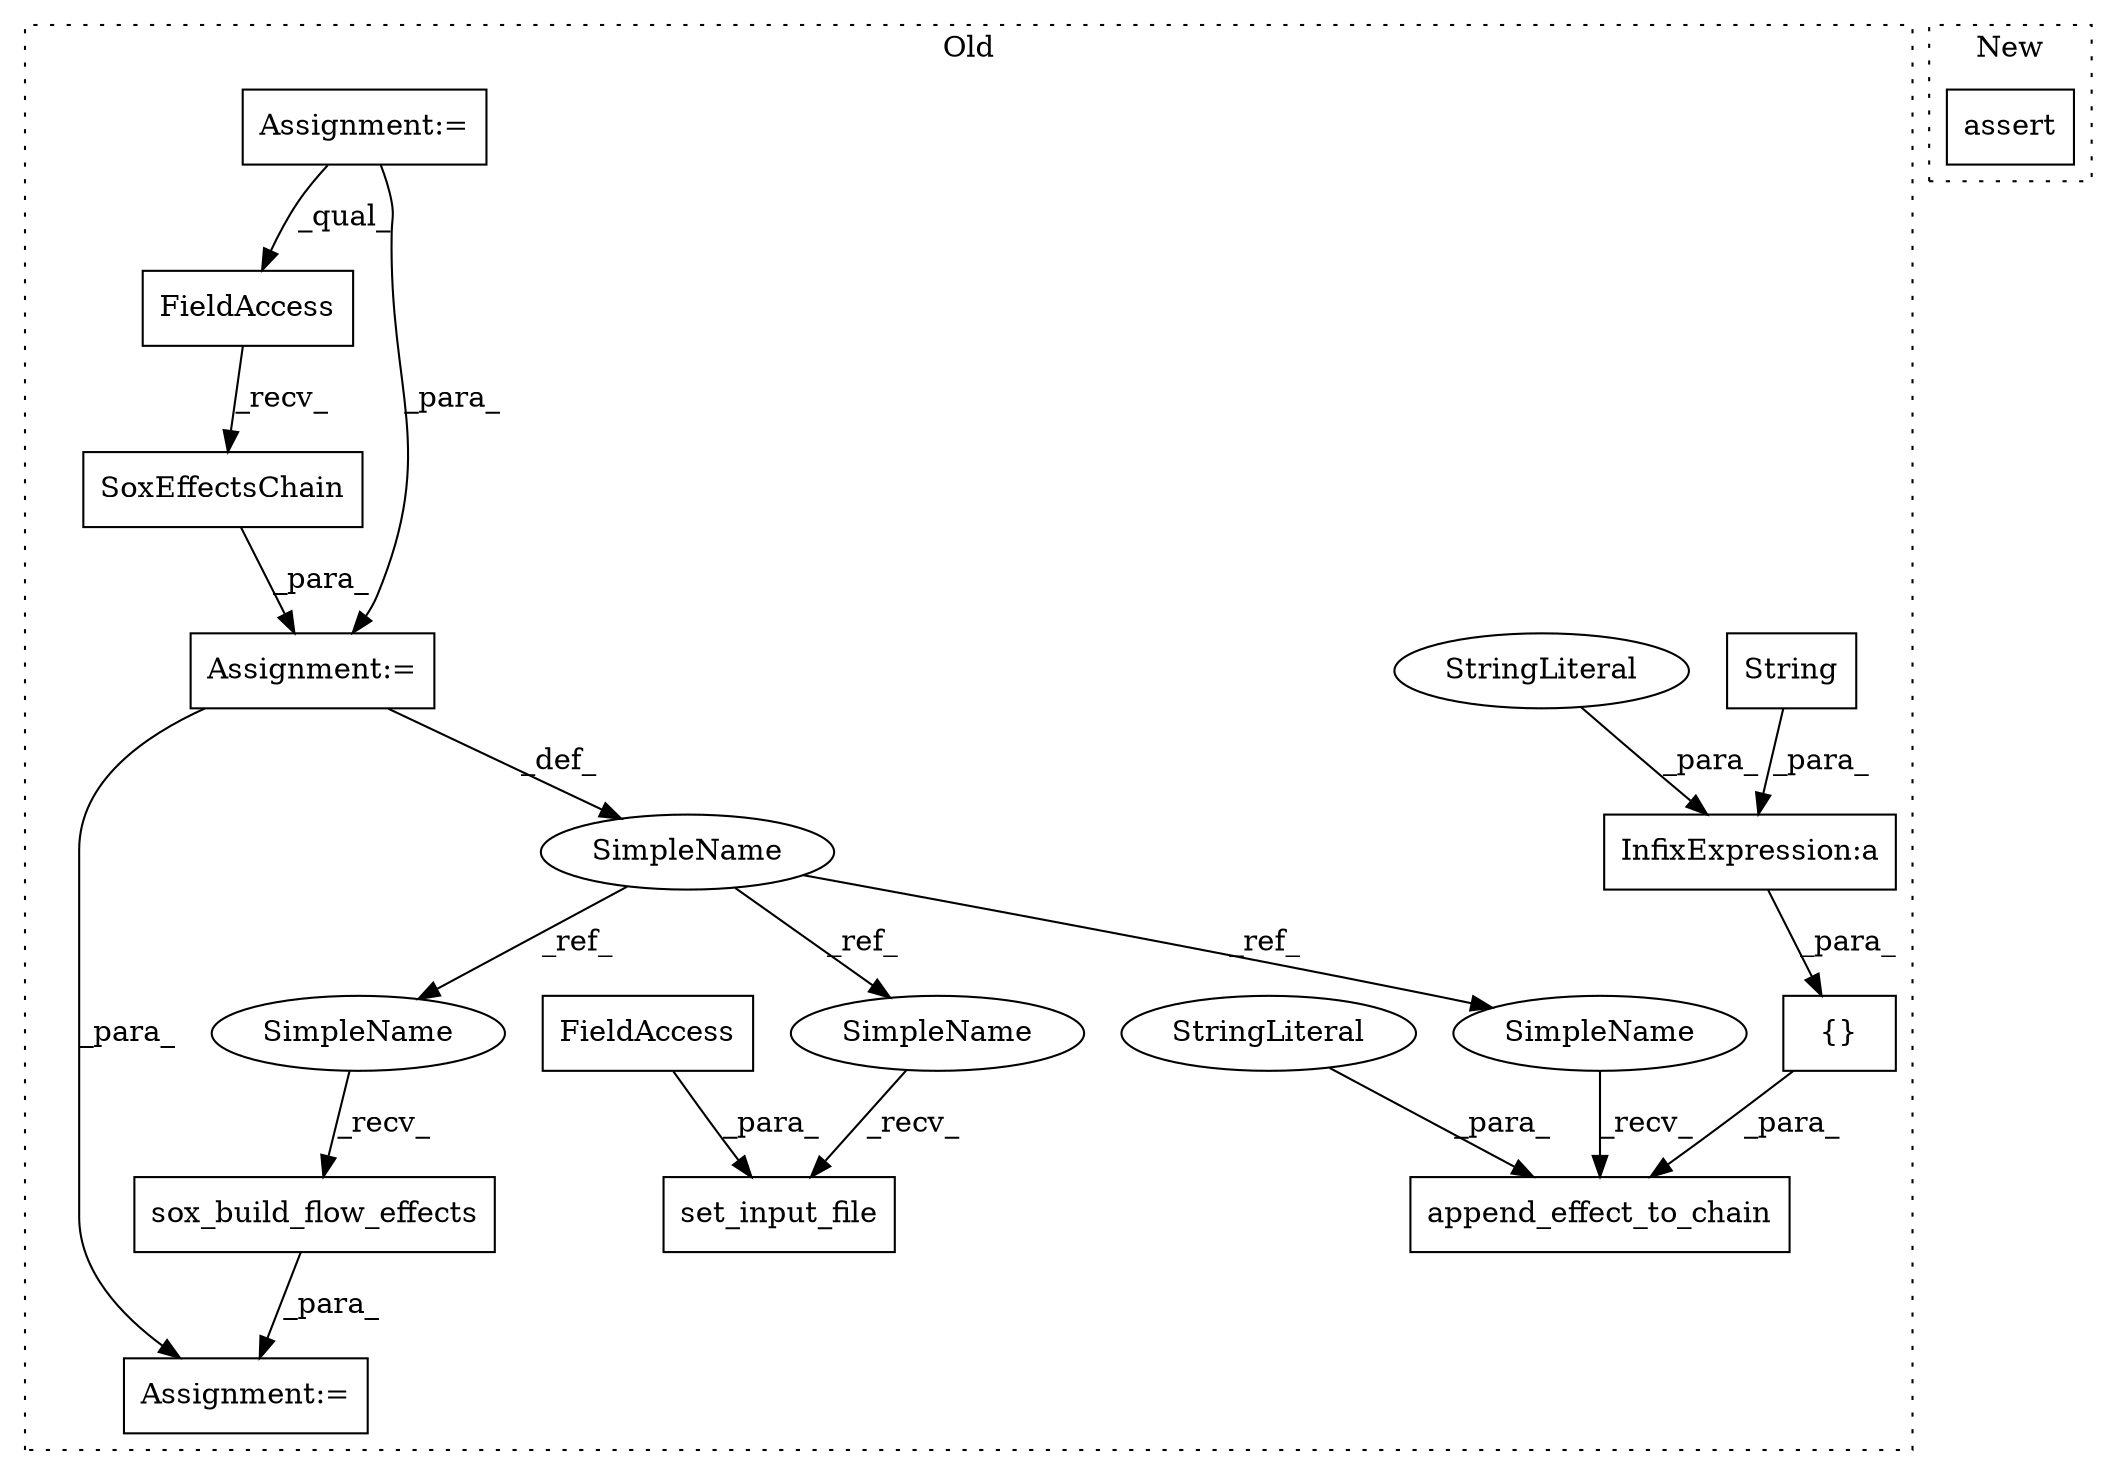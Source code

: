 digraph G {
subgraph cluster0 {
1 [label="SoxEffectsChain" a="32" s="10831" l="17" shape="box"];
3 [label="FieldAccess" a="22" s="10808" l="22" shape="box"];
4 [label="append_effect_to_chain" a="32" s="10899,10975" l="23,1" shape="box"];
5 [label="SimpleName" a="42" s="10806" l="1" shape="ellipse"];
6 [label="set_input_file" a="32" s="10856,10890" l="15,1" shape="box"];
7 [label="sox_build_flow_effects" a="32" s="11025" l="24" shape="box"];
8 [label="StringLiteral" a="45" s="10922" l="6" shape="ellipse"];
9 [label="Assignment:=" a="7" s="10807" l="1" shape="box"];
10 [label="Assignment:=" a="7" s="11021" l="2" shape="box"];
11 [label="Assignment:=" a="7" s="10715" l="10" shape="box"];
12 [label="{}" a="4" s="10938,10974" l="1,1" shape="box"];
13 [label="FieldAccess" a="22" s="10871" l="19" shape="box"];
14 [label="InfixExpression:a" a="27" s="10967" l="3" shape="box"];
15 [label="String" a="32" s="10958,10966" l="7,1" shape="box"];
16 [label="StringLiteral" a="45" s="10970" l="3" shape="ellipse"];
17 [label="SimpleName" a="42" s="10897" l="1" shape="ellipse"];
18 [label="SimpleName" a="42" s="10854" l="1" shape="ellipse"];
19 [label="SimpleName" a="42" s="11023" l="1" shape="ellipse"];
label = "Old";
style="dotted";
}
subgraph cluster1 {
2 [label="assert" a="32" s="6858,6912" l="18,1" shape="box"];
label = "New";
style="dotted";
}
1 -> 9 [label="_para_"];
3 -> 1 [label="_recv_"];
5 -> 18 [label="_ref_"];
5 -> 19 [label="_ref_"];
5 -> 17 [label="_ref_"];
7 -> 10 [label="_para_"];
8 -> 4 [label="_para_"];
9 -> 10 [label="_para_"];
9 -> 5 [label="_def_"];
11 -> 3 [label="_qual_"];
11 -> 9 [label="_para_"];
12 -> 4 [label="_para_"];
13 -> 6 [label="_para_"];
14 -> 12 [label="_para_"];
15 -> 14 [label="_para_"];
16 -> 14 [label="_para_"];
17 -> 4 [label="_recv_"];
18 -> 6 [label="_recv_"];
19 -> 7 [label="_recv_"];
}